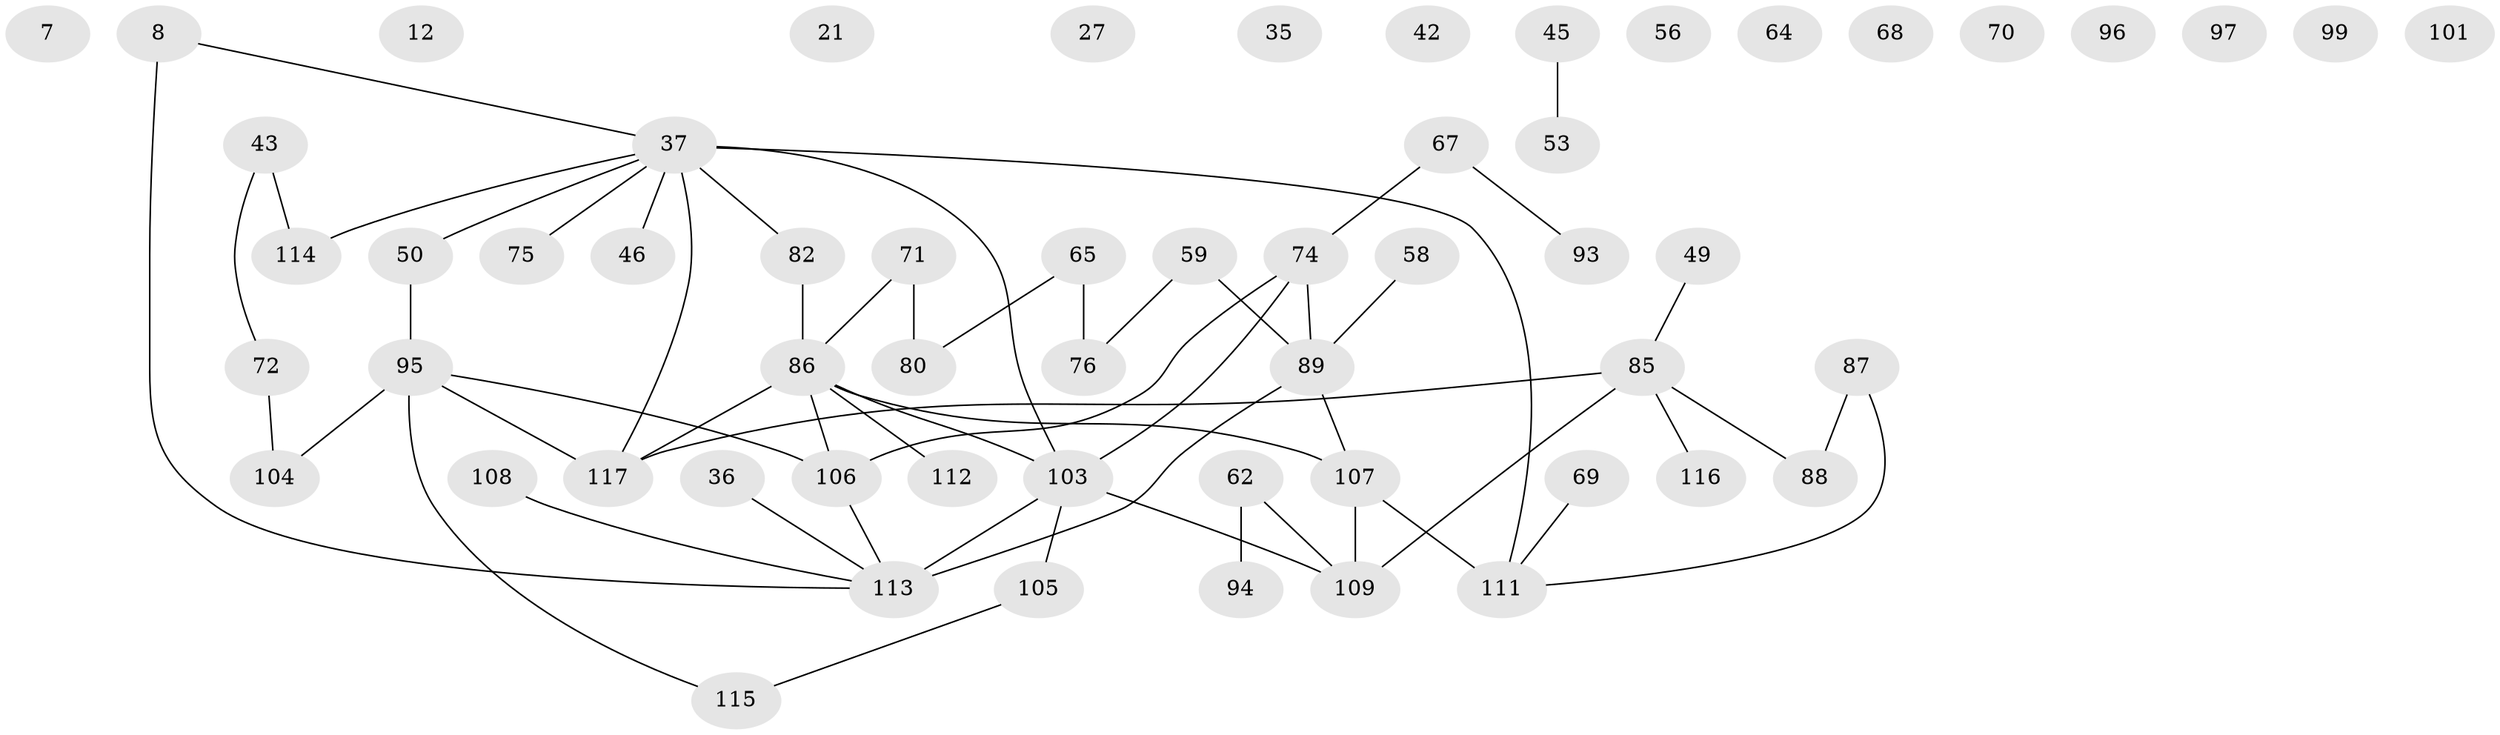 // original degree distribution, {1: 0.24786324786324787, 2: 0.26495726495726496, 3: 0.20512820512820512, 0: 0.11965811965811966, 9: 0.008547008547008548, 4: 0.08547008547008547, 5: 0.06837606837606838}
// Generated by graph-tools (version 1.1) at 2025/39/03/09/25 04:39:45]
// undirected, 58 vertices, 58 edges
graph export_dot {
graph [start="1"]
  node [color=gray90,style=filled];
  7;
  8;
  12;
  21;
  27;
  35;
  36 [super="+19"];
  37 [super="+9"];
  42;
  43;
  45;
  46 [super="+23"];
  49 [super="+24"];
  50;
  53;
  56;
  58;
  59;
  62;
  64;
  65;
  67 [super="+2+55"];
  68;
  69;
  70;
  71;
  72;
  74 [super="+39+34"];
  75;
  76 [super="+29"];
  80;
  82 [super="+32+81+14"];
  85 [super="+44"];
  86 [super="+26+79"];
  87 [super="+51"];
  88 [super="+66"];
  89 [super="+61"];
  93;
  94;
  95 [super="+73"];
  96;
  97;
  99;
  101;
  103 [super="+84+48+77"];
  104;
  105 [super="+102+22"];
  106 [super="+83"];
  107 [super="+54"];
  108 [super="+6"];
  109;
  111 [super="+110"];
  112;
  113 [super="+98+92"];
  114;
  115 [super="+100+13"];
  116 [super="+4"];
  117 [super="+91+25"];
  8 -- 113;
  8 -- 37;
  36 -- 113;
  37 -- 50 [weight=2];
  37 -- 75;
  37 -- 111 [weight=3];
  37 -- 82;
  37 -- 114;
  37 -- 103;
  37 -- 117;
  37 -- 46;
  43 -- 72;
  43 -- 114;
  45 -- 53;
  49 -- 85;
  50 -- 95 [weight=2];
  58 -- 89;
  59 -- 76;
  59 -- 89;
  62 -- 94;
  62 -- 109;
  65 -- 76;
  65 -- 80;
  67 -- 93;
  67 -- 74;
  69 -- 111;
  71 -- 80;
  71 -- 86;
  72 -- 104;
  74 -- 103;
  74 -- 89 [weight=2];
  74 -- 106;
  82 -- 86;
  85 -- 109 [weight=2];
  85 -- 117;
  85 -- 116;
  85 -- 88;
  86 -- 112;
  86 -- 103 [weight=2];
  86 -- 107;
  86 -- 117;
  86 -- 106;
  87 -- 111;
  87 -- 88;
  89 -- 113 [weight=2];
  89 -- 107;
  95 -- 117;
  95 -- 104;
  95 -- 115;
  95 -- 106;
  103 -- 113 [weight=2];
  103 -- 109;
  103 -- 105;
  105 -- 115;
  106 -- 113;
  107 -- 109;
  107 -- 111;
  108 -- 113;
}

